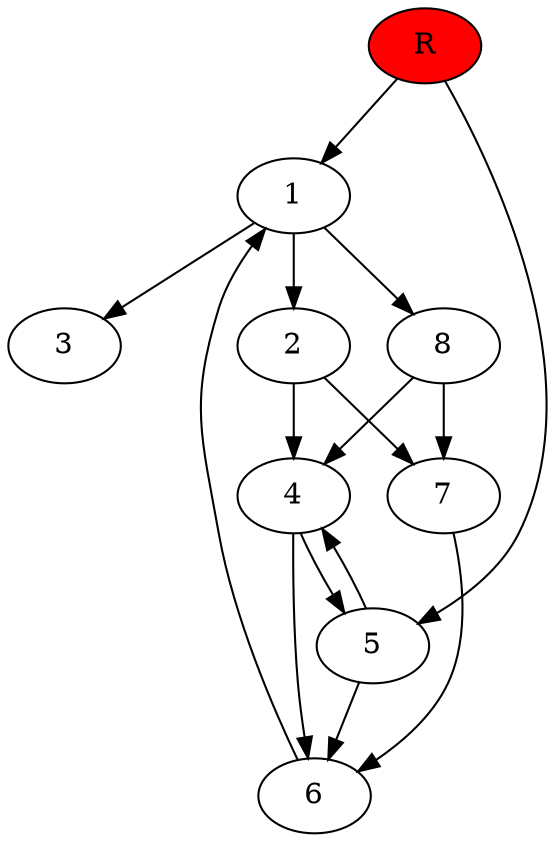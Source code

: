 digraph prb18902 {
	1
	2
	3
	4
	5
	6
	7
	8
	R [fillcolor="#ff0000" style=filled]
	1 -> 2
	1 -> 3
	1 -> 8
	2 -> 4
	2 -> 7
	4 -> 5
	4 -> 6
	5 -> 4
	5 -> 6
	6 -> 1
	7 -> 6
	8 -> 4
	8 -> 7
	R -> 1
	R -> 5
}
